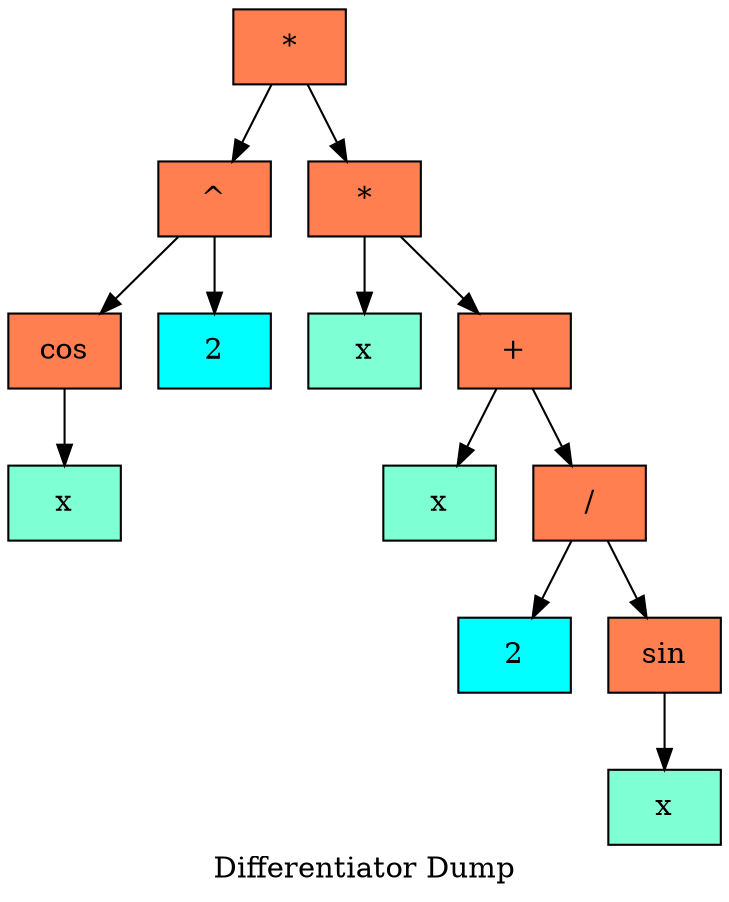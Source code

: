   digraph tree  {
  node[   shape     = "Mrecord",  style     = "filled",  fillcolor = "aqua",  fontcolor = "#000000",  margin    = "0.075"];
  rankdir   = "TB";

  label     = "Differentiator Dump";
"node0" [shape = "record", label = "{*}", fillcolor = "coral"]
"node1" [shape = "record", label = "{^}", fillcolor = "coral"]
"node2" [shape = "record", label = "{cos}", fillcolor = "coral"]
"node3" [shape = "record", label = "{x}", fillcolor = "aquamarine"]
"node2" -> "node3"
"node1" -> "node2"
"node4" [shape = "record", label = "{2}", fillcolor = "aqua"]
"node1" -> "node4"
"node0" -> "node1"
"node5" [shape = "record", label = "{*}", fillcolor = "coral"]
"node6" [shape = "record", label = "{x}", fillcolor = "aquamarine"]
"node5" -> "node6"
"node7" [shape = "record", label = "{+}", fillcolor = "coral"]
"node8" [shape = "record", label = "{x}", fillcolor = "aquamarine"]
"node7" -> "node8"
"node9" [shape = "record", label = "{/}", fillcolor = "coral"]
"node10" [shape = "record", label = "{2}", fillcolor = "aqua"]
"node9" -> "node10"
"node11" [shape = "record", label = "{sin}", fillcolor = "coral"]
"node12" [shape = "record", label = "{x}", fillcolor = "aquamarine"]
"node11" -> "node12"
"node9" -> "node11"
"node7" -> "node9"
"node5" -> "node7"
"node0" -> "node5"
  }